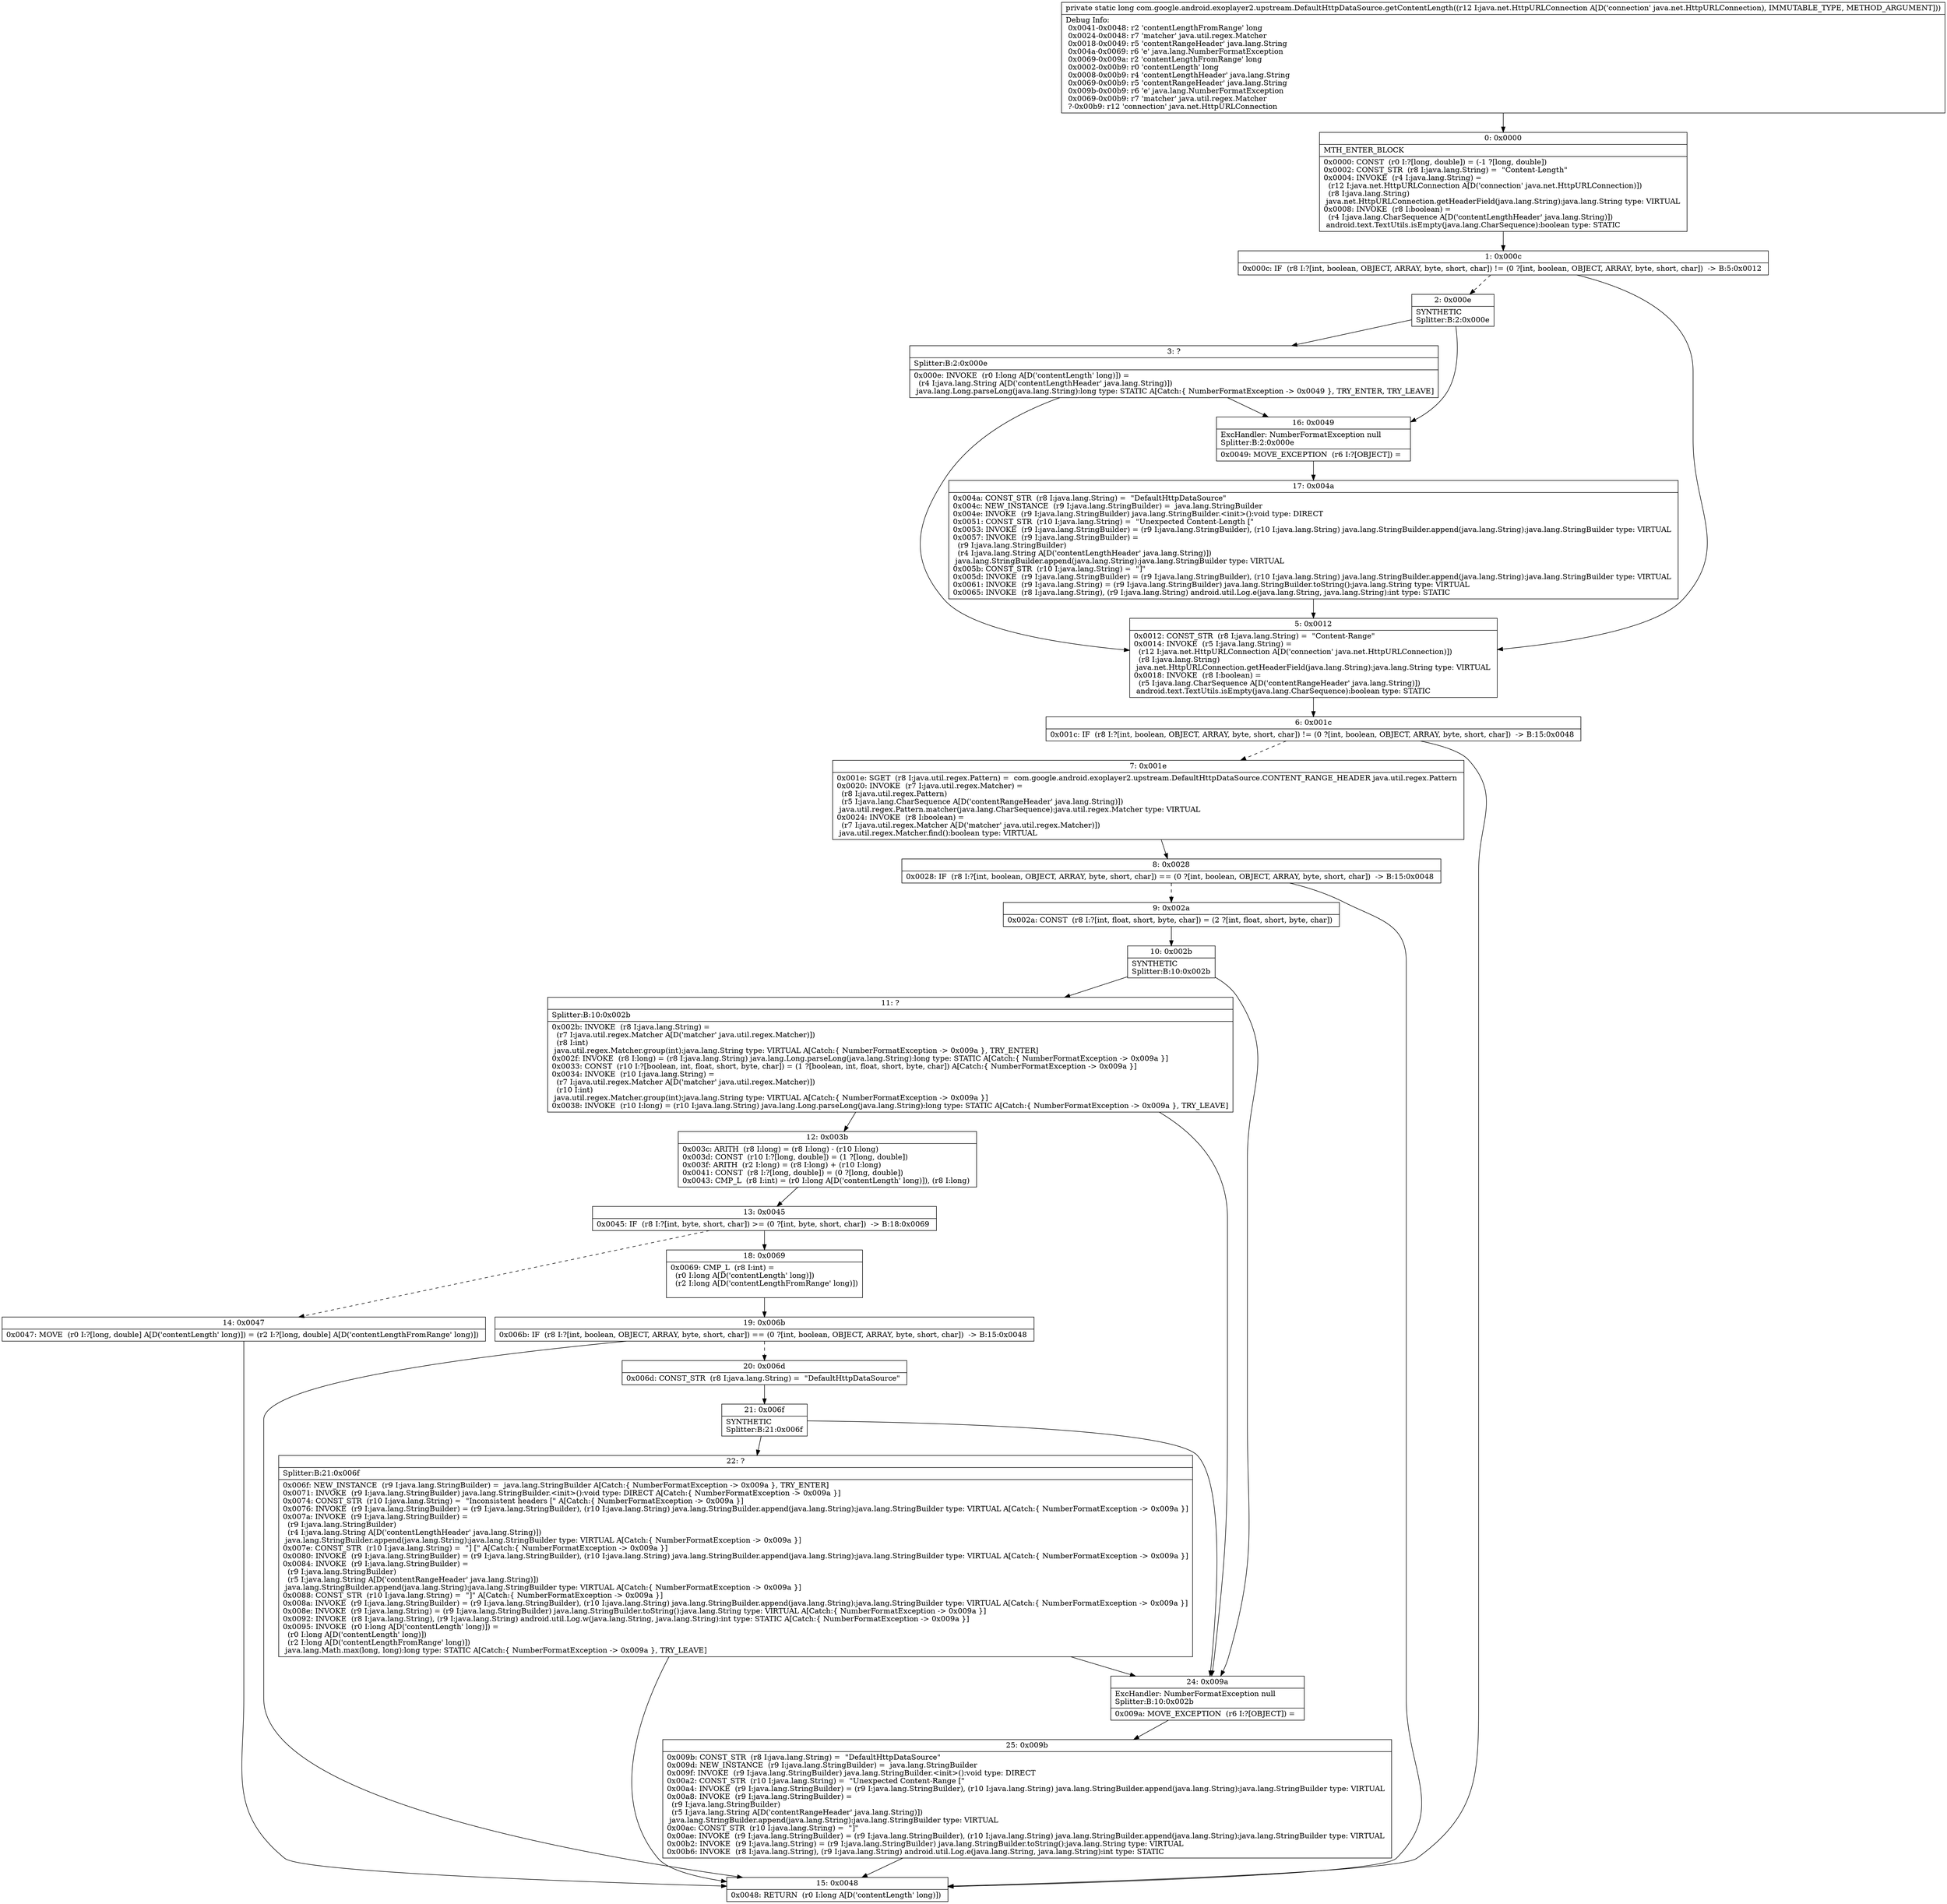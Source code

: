 digraph "CFG forcom.google.android.exoplayer2.upstream.DefaultHttpDataSource.getContentLength(Ljava\/net\/HttpURLConnection;)J" {
Node_0 [shape=record,label="{0\:\ 0x0000|MTH_ENTER_BLOCK\l|0x0000: CONST  (r0 I:?[long, double]) = (\-1 ?[long, double]) \l0x0002: CONST_STR  (r8 I:java.lang.String) =  \"Content\-Length\" \l0x0004: INVOKE  (r4 I:java.lang.String) = \l  (r12 I:java.net.HttpURLConnection A[D('connection' java.net.HttpURLConnection)])\l  (r8 I:java.lang.String)\l java.net.HttpURLConnection.getHeaderField(java.lang.String):java.lang.String type: VIRTUAL \l0x0008: INVOKE  (r8 I:boolean) = \l  (r4 I:java.lang.CharSequence A[D('contentLengthHeader' java.lang.String)])\l android.text.TextUtils.isEmpty(java.lang.CharSequence):boolean type: STATIC \l}"];
Node_1 [shape=record,label="{1\:\ 0x000c|0x000c: IF  (r8 I:?[int, boolean, OBJECT, ARRAY, byte, short, char]) != (0 ?[int, boolean, OBJECT, ARRAY, byte, short, char])  \-\> B:5:0x0012 \l}"];
Node_2 [shape=record,label="{2\:\ 0x000e|SYNTHETIC\lSplitter:B:2:0x000e\l}"];
Node_3 [shape=record,label="{3\:\ ?|Splitter:B:2:0x000e\l|0x000e: INVOKE  (r0 I:long A[D('contentLength' long)]) = \l  (r4 I:java.lang.String A[D('contentLengthHeader' java.lang.String)])\l java.lang.Long.parseLong(java.lang.String):long type: STATIC A[Catch:\{ NumberFormatException \-\> 0x0049 \}, TRY_ENTER, TRY_LEAVE]\l}"];
Node_5 [shape=record,label="{5\:\ 0x0012|0x0012: CONST_STR  (r8 I:java.lang.String) =  \"Content\-Range\" \l0x0014: INVOKE  (r5 I:java.lang.String) = \l  (r12 I:java.net.HttpURLConnection A[D('connection' java.net.HttpURLConnection)])\l  (r8 I:java.lang.String)\l java.net.HttpURLConnection.getHeaderField(java.lang.String):java.lang.String type: VIRTUAL \l0x0018: INVOKE  (r8 I:boolean) = \l  (r5 I:java.lang.CharSequence A[D('contentRangeHeader' java.lang.String)])\l android.text.TextUtils.isEmpty(java.lang.CharSequence):boolean type: STATIC \l}"];
Node_6 [shape=record,label="{6\:\ 0x001c|0x001c: IF  (r8 I:?[int, boolean, OBJECT, ARRAY, byte, short, char]) != (0 ?[int, boolean, OBJECT, ARRAY, byte, short, char])  \-\> B:15:0x0048 \l}"];
Node_7 [shape=record,label="{7\:\ 0x001e|0x001e: SGET  (r8 I:java.util.regex.Pattern) =  com.google.android.exoplayer2.upstream.DefaultHttpDataSource.CONTENT_RANGE_HEADER java.util.regex.Pattern \l0x0020: INVOKE  (r7 I:java.util.regex.Matcher) = \l  (r8 I:java.util.regex.Pattern)\l  (r5 I:java.lang.CharSequence A[D('contentRangeHeader' java.lang.String)])\l java.util.regex.Pattern.matcher(java.lang.CharSequence):java.util.regex.Matcher type: VIRTUAL \l0x0024: INVOKE  (r8 I:boolean) = \l  (r7 I:java.util.regex.Matcher A[D('matcher' java.util.regex.Matcher)])\l java.util.regex.Matcher.find():boolean type: VIRTUAL \l}"];
Node_8 [shape=record,label="{8\:\ 0x0028|0x0028: IF  (r8 I:?[int, boolean, OBJECT, ARRAY, byte, short, char]) == (0 ?[int, boolean, OBJECT, ARRAY, byte, short, char])  \-\> B:15:0x0048 \l}"];
Node_9 [shape=record,label="{9\:\ 0x002a|0x002a: CONST  (r8 I:?[int, float, short, byte, char]) = (2 ?[int, float, short, byte, char]) \l}"];
Node_10 [shape=record,label="{10\:\ 0x002b|SYNTHETIC\lSplitter:B:10:0x002b\l}"];
Node_11 [shape=record,label="{11\:\ ?|Splitter:B:10:0x002b\l|0x002b: INVOKE  (r8 I:java.lang.String) = \l  (r7 I:java.util.regex.Matcher A[D('matcher' java.util.regex.Matcher)])\l  (r8 I:int)\l java.util.regex.Matcher.group(int):java.lang.String type: VIRTUAL A[Catch:\{ NumberFormatException \-\> 0x009a \}, TRY_ENTER]\l0x002f: INVOKE  (r8 I:long) = (r8 I:java.lang.String) java.lang.Long.parseLong(java.lang.String):long type: STATIC A[Catch:\{ NumberFormatException \-\> 0x009a \}]\l0x0033: CONST  (r10 I:?[boolean, int, float, short, byte, char]) = (1 ?[boolean, int, float, short, byte, char]) A[Catch:\{ NumberFormatException \-\> 0x009a \}]\l0x0034: INVOKE  (r10 I:java.lang.String) = \l  (r7 I:java.util.regex.Matcher A[D('matcher' java.util.regex.Matcher)])\l  (r10 I:int)\l java.util.regex.Matcher.group(int):java.lang.String type: VIRTUAL A[Catch:\{ NumberFormatException \-\> 0x009a \}]\l0x0038: INVOKE  (r10 I:long) = (r10 I:java.lang.String) java.lang.Long.parseLong(java.lang.String):long type: STATIC A[Catch:\{ NumberFormatException \-\> 0x009a \}, TRY_LEAVE]\l}"];
Node_12 [shape=record,label="{12\:\ 0x003b|0x003c: ARITH  (r8 I:long) = (r8 I:long) \- (r10 I:long) \l0x003d: CONST  (r10 I:?[long, double]) = (1 ?[long, double]) \l0x003f: ARITH  (r2 I:long) = (r8 I:long) + (r10 I:long) \l0x0041: CONST  (r8 I:?[long, double]) = (0 ?[long, double]) \l0x0043: CMP_L  (r8 I:int) = (r0 I:long A[D('contentLength' long)]), (r8 I:long) \l}"];
Node_13 [shape=record,label="{13\:\ 0x0045|0x0045: IF  (r8 I:?[int, byte, short, char]) \>= (0 ?[int, byte, short, char])  \-\> B:18:0x0069 \l}"];
Node_14 [shape=record,label="{14\:\ 0x0047|0x0047: MOVE  (r0 I:?[long, double] A[D('contentLength' long)]) = (r2 I:?[long, double] A[D('contentLengthFromRange' long)]) \l}"];
Node_15 [shape=record,label="{15\:\ 0x0048|0x0048: RETURN  (r0 I:long A[D('contentLength' long)]) \l}"];
Node_16 [shape=record,label="{16\:\ 0x0049|ExcHandler: NumberFormatException null\lSplitter:B:2:0x000e\l|0x0049: MOVE_EXCEPTION  (r6 I:?[OBJECT]) =  \l}"];
Node_17 [shape=record,label="{17\:\ 0x004a|0x004a: CONST_STR  (r8 I:java.lang.String) =  \"DefaultHttpDataSource\" \l0x004c: NEW_INSTANCE  (r9 I:java.lang.StringBuilder) =  java.lang.StringBuilder \l0x004e: INVOKE  (r9 I:java.lang.StringBuilder) java.lang.StringBuilder.\<init\>():void type: DIRECT \l0x0051: CONST_STR  (r10 I:java.lang.String) =  \"Unexpected Content\-Length [\" \l0x0053: INVOKE  (r9 I:java.lang.StringBuilder) = (r9 I:java.lang.StringBuilder), (r10 I:java.lang.String) java.lang.StringBuilder.append(java.lang.String):java.lang.StringBuilder type: VIRTUAL \l0x0057: INVOKE  (r9 I:java.lang.StringBuilder) = \l  (r9 I:java.lang.StringBuilder)\l  (r4 I:java.lang.String A[D('contentLengthHeader' java.lang.String)])\l java.lang.StringBuilder.append(java.lang.String):java.lang.StringBuilder type: VIRTUAL \l0x005b: CONST_STR  (r10 I:java.lang.String) =  \"]\" \l0x005d: INVOKE  (r9 I:java.lang.StringBuilder) = (r9 I:java.lang.StringBuilder), (r10 I:java.lang.String) java.lang.StringBuilder.append(java.lang.String):java.lang.StringBuilder type: VIRTUAL \l0x0061: INVOKE  (r9 I:java.lang.String) = (r9 I:java.lang.StringBuilder) java.lang.StringBuilder.toString():java.lang.String type: VIRTUAL \l0x0065: INVOKE  (r8 I:java.lang.String), (r9 I:java.lang.String) android.util.Log.e(java.lang.String, java.lang.String):int type: STATIC \l}"];
Node_18 [shape=record,label="{18\:\ 0x0069|0x0069: CMP_L  (r8 I:int) = \l  (r0 I:long A[D('contentLength' long)])\l  (r2 I:long A[D('contentLengthFromRange' long)])\l \l}"];
Node_19 [shape=record,label="{19\:\ 0x006b|0x006b: IF  (r8 I:?[int, boolean, OBJECT, ARRAY, byte, short, char]) == (0 ?[int, boolean, OBJECT, ARRAY, byte, short, char])  \-\> B:15:0x0048 \l}"];
Node_20 [shape=record,label="{20\:\ 0x006d|0x006d: CONST_STR  (r8 I:java.lang.String) =  \"DefaultHttpDataSource\" \l}"];
Node_21 [shape=record,label="{21\:\ 0x006f|SYNTHETIC\lSplitter:B:21:0x006f\l}"];
Node_22 [shape=record,label="{22\:\ ?|Splitter:B:21:0x006f\l|0x006f: NEW_INSTANCE  (r9 I:java.lang.StringBuilder) =  java.lang.StringBuilder A[Catch:\{ NumberFormatException \-\> 0x009a \}, TRY_ENTER]\l0x0071: INVOKE  (r9 I:java.lang.StringBuilder) java.lang.StringBuilder.\<init\>():void type: DIRECT A[Catch:\{ NumberFormatException \-\> 0x009a \}]\l0x0074: CONST_STR  (r10 I:java.lang.String) =  \"Inconsistent headers [\" A[Catch:\{ NumberFormatException \-\> 0x009a \}]\l0x0076: INVOKE  (r9 I:java.lang.StringBuilder) = (r9 I:java.lang.StringBuilder), (r10 I:java.lang.String) java.lang.StringBuilder.append(java.lang.String):java.lang.StringBuilder type: VIRTUAL A[Catch:\{ NumberFormatException \-\> 0x009a \}]\l0x007a: INVOKE  (r9 I:java.lang.StringBuilder) = \l  (r9 I:java.lang.StringBuilder)\l  (r4 I:java.lang.String A[D('contentLengthHeader' java.lang.String)])\l java.lang.StringBuilder.append(java.lang.String):java.lang.StringBuilder type: VIRTUAL A[Catch:\{ NumberFormatException \-\> 0x009a \}]\l0x007e: CONST_STR  (r10 I:java.lang.String) =  \"] [\" A[Catch:\{ NumberFormatException \-\> 0x009a \}]\l0x0080: INVOKE  (r9 I:java.lang.StringBuilder) = (r9 I:java.lang.StringBuilder), (r10 I:java.lang.String) java.lang.StringBuilder.append(java.lang.String):java.lang.StringBuilder type: VIRTUAL A[Catch:\{ NumberFormatException \-\> 0x009a \}]\l0x0084: INVOKE  (r9 I:java.lang.StringBuilder) = \l  (r9 I:java.lang.StringBuilder)\l  (r5 I:java.lang.String A[D('contentRangeHeader' java.lang.String)])\l java.lang.StringBuilder.append(java.lang.String):java.lang.StringBuilder type: VIRTUAL A[Catch:\{ NumberFormatException \-\> 0x009a \}]\l0x0088: CONST_STR  (r10 I:java.lang.String) =  \"]\" A[Catch:\{ NumberFormatException \-\> 0x009a \}]\l0x008a: INVOKE  (r9 I:java.lang.StringBuilder) = (r9 I:java.lang.StringBuilder), (r10 I:java.lang.String) java.lang.StringBuilder.append(java.lang.String):java.lang.StringBuilder type: VIRTUAL A[Catch:\{ NumberFormatException \-\> 0x009a \}]\l0x008e: INVOKE  (r9 I:java.lang.String) = (r9 I:java.lang.StringBuilder) java.lang.StringBuilder.toString():java.lang.String type: VIRTUAL A[Catch:\{ NumberFormatException \-\> 0x009a \}]\l0x0092: INVOKE  (r8 I:java.lang.String), (r9 I:java.lang.String) android.util.Log.w(java.lang.String, java.lang.String):int type: STATIC A[Catch:\{ NumberFormatException \-\> 0x009a \}]\l0x0095: INVOKE  (r0 I:long A[D('contentLength' long)]) = \l  (r0 I:long A[D('contentLength' long)])\l  (r2 I:long A[D('contentLengthFromRange' long)])\l java.lang.Math.max(long, long):long type: STATIC A[Catch:\{ NumberFormatException \-\> 0x009a \}, TRY_LEAVE]\l}"];
Node_24 [shape=record,label="{24\:\ 0x009a|ExcHandler: NumberFormatException null\lSplitter:B:10:0x002b\l|0x009a: MOVE_EXCEPTION  (r6 I:?[OBJECT]) =  \l}"];
Node_25 [shape=record,label="{25\:\ 0x009b|0x009b: CONST_STR  (r8 I:java.lang.String) =  \"DefaultHttpDataSource\" \l0x009d: NEW_INSTANCE  (r9 I:java.lang.StringBuilder) =  java.lang.StringBuilder \l0x009f: INVOKE  (r9 I:java.lang.StringBuilder) java.lang.StringBuilder.\<init\>():void type: DIRECT \l0x00a2: CONST_STR  (r10 I:java.lang.String) =  \"Unexpected Content\-Range [\" \l0x00a4: INVOKE  (r9 I:java.lang.StringBuilder) = (r9 I:java.lang.StringBuilder), (r10 I:java.lang.String) java.lang.StringBuilder.append(java.lang.String):java.lang.StringBuilder type: VIRTUAL \l0x00a8: INVOKE  (r9 I:java.lang.StringBuilder) = \l  (r9 I:java.lang.StringBuilder)\l  (r5 I:java.lang.String A[D('contentRangeHeader' java.lang.String)])\l java.lang.StringBuilder.append(java.lang.String):java.lang.StringBuilder type: VIRTUAL \l0x00ac: CONST_STR  (r10 I:java.lang.String) =  \"]\" \l0x00ae: INVOKE  (r9 I:java.lang.StringBuilder) = (r9 I:java.lang.StringBuilder), (r10 I:java.lang.String) java.lang.StringBuilder.append(java.lang.String):java.lang.StringBuilder type: VIRTUAL \l0x00b2: INVOKE  (r9 I:java.lang.String) = (r9 I:java.lang.StringBuilder) java.lang.StringBuilder.toString():java.lang.String type: VIRTUAL \l0x00b6: INVOKE  (r8 I:java.lang.String), (r9 I:java.lang.String) android.util.Log.e(java.lang.String, java.lang.String):int type: STATIC \l}"];
MethodNode[shape=record,label="{private static long com.google.android.exoplayer2.upstream.DefaultHttpDataSource.getContentLength((r12 I:java.net.HttpURLConnection A[D('connection' java.net.HttpURLConnection), IMMUTABLE_TYPE, METHOD_ARGUMENT]))  | Debug Info:\l  0x0041\-0x0048: r2 'contentLengthFromRange' long\l  0x0024\-0x0048: r7 'matcher' java.util.regex.Matcher\l  0x0018\-0x0049: r5 'contentRangeHeader' java.lang.String\l  0x004a\-0x0069: r6 'e' java.lang.NumberFormatException\l  0x0069\-0x009a: r2 'contentLengthFromRange' long\l  0x0002\-0x00b9: r0 'contentLength' long\l  0x0008\-0x00b9: r4 'contentLengthHeader' java.lang.String\l  0x0069\-0x00b9: r5 'contentRangeHeader' java.lang.String\l  0x009b\-0x00b9: r6 'e' java.lang.NumberFormatException\l  0x0069\-0x00b9: r7 'matcher' java.util.regex.Matcher\l  ?\-0x00b9: r12 'connection' java.net.HttpURLConnection\l}"];
MethodNode -> Node_0;
Node_0 -> Node_1;
Node_1 -> Node_2[style=dashed];
Node_1 -> Node_5;
Node_2 -> Node_3;
Node_2 -> Node_16;
Node_3 -> Node_16;
Node_3 -> Node_5;
Node_5 -> Node_6;
Node_6 -> Node_7[style=dashed];
Node_6 -> Node_15;
Node_7 -> Node_8;
Node_8 -> Node_9[style=dashed];
Node_8 -> Node_15;
Node_9 -> Node_10;
Node_10 -> Node_11;
Node_10 -> Node_24;
Node_11 -> Node_12;
Node_11 -> Node_24;
Node_12 -> Node_13;
Node_13 -> Node_14[style=dashed];
Node_13 -> Node_18;
Node_14 -> Node_15;
Node_16 -> Node_17;
Node_17 -> Node_5;
Node_18 -> Node_19;
Node_19 -> Node_15;
Node_19 -> Node_20[style=dashed];
Node_20 -> Node_21;
Node_21 -> Node_22;
Node_21 -> Node_24;
Node_22 -> Node_24;
Node_22 -> Node_15;
Node_24 -> Node_25;
Node_25 -> Node_15;
}

